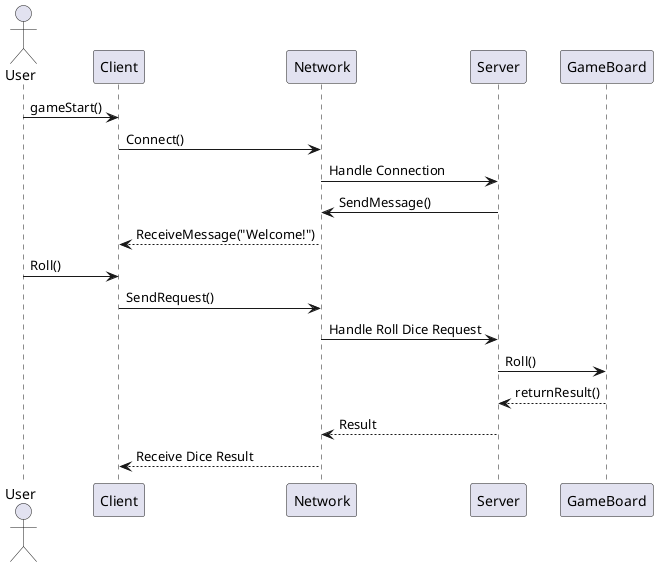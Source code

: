 @startuml
actor User as Player
participant Client
participant Network
participant Server
participant GameBoard

Player -> Client: gameStart()
Client -> Network: Connect()
Network -> Server: Handle Connection
Server -> Network: SendMessage()
Network --> Client: ReceiveMessage("Welcome!")
Player -> Client: Roll()
Client -> Network: SendRequest()
Network -> Server: Handle Roll Dice Request
Server -> GameBoard: Roll()
GameBoard --> Server: returnResult()
Server --> Network: Result
Network --> Client: Receive Dice Result
@enduml